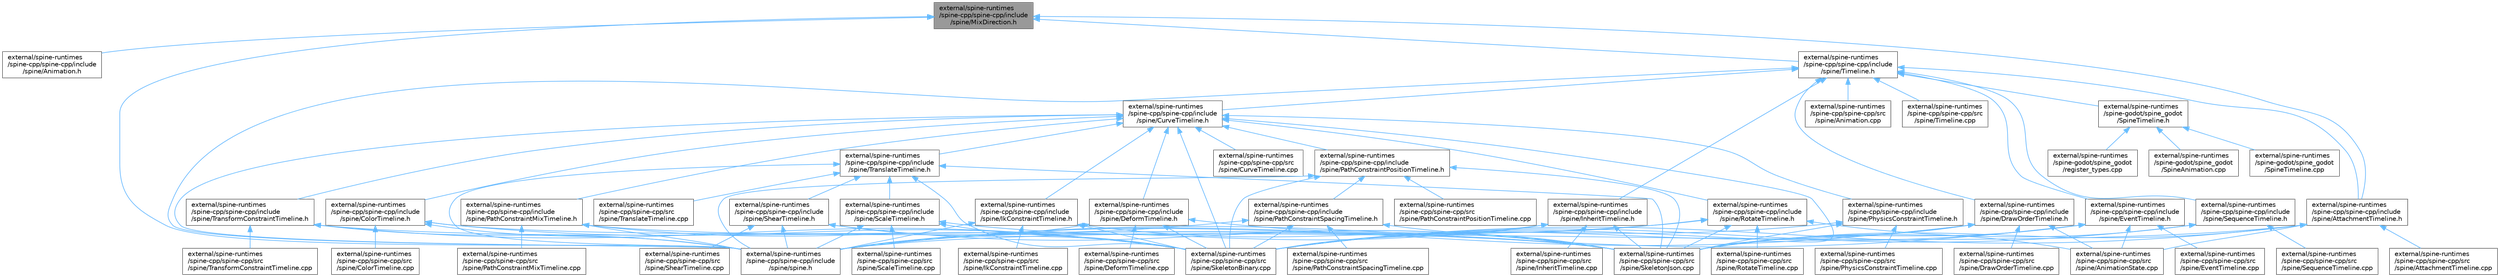 digraph "external/spine-runtimes/spine-cpp/spine-cpp/include/spine/MixDirection.h"
{
 // LATEX_PDF_SIZE
  bgcolor="transparent";
  edge [fontname=Helvetica,fontsize=10,labelfontname=Helvetica,labelfontsize=10];
  node [fontname=Helvetica,fontsize=10,shape=box,height=0.2,width=0.4];
  Node1 [id="Node000001",label="external/spine-runtimes\l/spine-cpp/spine-cpp/include\l/spine/MixDirection.h",height=0.2,width=0.4,color="gray40", fillcolor="grey60", style="filled", fontcolor="black",tooltip=" "];
  Node1 -> Node2 [id="edge1_Node000001_Node000002",dir="back",color="steelblue1",style="solid",tooltip=" "];
  Node2 [id="Node000002",label="external/spine-runtimes\l/spine-cpp/spine-cpp/include\l/spine/Animation.h",height=0.2,width=0.4,color="grey40", fillcolor="white", style="filled",URL="$p_2spine-cpp_2include_2spine_2_animation_8h.html",tooltip=" "];
  Node1 -> Node3 [id="edge2_Node000001_Node000003",dir="back",color="steelblue1",style="solid",tooltip=" "];
  Node3 [id="Node000003",label="external/spine-runtimes\l/spine-cpp/spine-cpp/include\l/spine/AttachmentTimeline.h",height=0.2,width=0.4,color="grey40", fillcolor="white", style="filled",URL="$_attachment_timeline_8h.html",tooltip=" "];
  Node3 -> Node4 [id="edge3_Node000003_Node000004",dir="back",color="steelblue1",style="solid",tooltip=" "];
  Node4 [id="Node000004",label="external/spine-runtimes\l/spine-cpp/spine-cpp/include\l/spine/spine.h",height=0.2,width=0.4,color="grey40", fillcolor="white", style="filled",URL="$p_2spine-cpp_2include_2spine_2spine_8h.html",tooltip=" "];
  Node3 -> Node5 [id="edge4_Node000003_Node000005",dir="back",color="steelblue1",style="solid",tooltip=" "];
  Node5 [id="Node000005",label="external/spine-runtimes\l/spine-cpp/spine-cpp/src\l/spine/AnimationState.cpp",height=0.2,width=0.4,color="grey40", fillcolor="white", style="filled",URL="$_animation_state_8cpp.html",tooltip=" "];
  Node3 -> Node6 [id="edge5_Node000003_Node000006",dir="back",color="steelblue1",style="solid",tooltip=" "];
  Node6 [id="Node000006",label="external/spine-runtimes\l/spine-cpp/spine-cpp/src\l/spine/AttachmentTimeline.cpp",height=0.2,width=0.4,color="grey40", fillcolor="white", style="filled",URL="$_attachment_timeline_8cpp.html",tooltip=" "];
  Node3 -> Node7 [id="edge6_Node000003_Node000007",dir="back",color="steelblue1",style="solid",tooltip=" "];
  Node7 [id="Node000007",label="external/spine-runtimes\l/spine-cpp/spine-cpp/src\l/spine/SkeletonBinary.cpp",height=0.2,width=0.4,color="grey40", fillcolor="white", style="filled",URL="$_skeleton_binary_8cpp.html",tooltip=" "];
  Node3 -> Node8 [id="edge7_Node000003_Node000008",dir="back",color="steelblue1",style="solid",tooltip=" "];
  Node8 [id="Node000008",label="external/spine-runtimes\l/spine-cpp/spine-cpp/src\l/spine/SkeletonJson.cpp",height=0.2,width=0.4,color="grey40", fillcolor="white", style="filled",URL="$_skeleton_json_8cpp.html",tooltip=" "];
  Node1 -> Node9 [id="edge8_Node000001_Node000009",dir="back",color="steelblue1",style="solid",tooltip=" "];
  Node9 [id="Node000009",label="external/spine-runtimes\l/spine-cpp/spine-cpp/include\l/spine/Timeline.h",height=0.2,width=0.4,color="grey40", fillcolor="white", style="filled",URL="$_timeline_8h.html",tooltip=" "];
  Node9 -> Node3 [id="edge9_Node000009_Node000003",dir="back",color="steelblue1",style="solid",tooltip=" "];
  Node9 -> Node10 [id="edge10_Node000009_Node000010",dir="back",color="steelblue1",style="solid",tooltip=" "];
  Node10 [id="Node000010",label="external/spine-runtimes\l/spine-cpp/spine-cpp/include\l/spine/CurveTimeline.h",height=0.2,width=0.4,color="grey40", fillcolor="white", style="filled",URL="$_curve_timeline_8h.html",tooltip=" "];
  Node10 -> Node11 [id="edge11_Node000010_Node000011",dir="back",color="steelblue1",style="solid",tooltip=" "];
  Node11 [id="Node000011",label="external/spine-runtimes\l/spine-cpp/spine-cpp/include\l/spine/ColorTimeline.h",height=0.2,width=0.4,color="grey40", fillcolor="white", style="filled",URL="$_color_timeline_8h.html",tooltip=" "];
  Node11 -> Node4 [id="edge12_Node000011_Node000004",dir="back",color="steelblue1",style="solid",tooltip=" "];
  Node11 -> Node12 [id="edge13_Node000011_Node000012",dir="back",color="steelblue1",style="solid",tooltip=" "];
  Node12 [id="Node000012",label="external/spine-runtimes\l/spine-cpp/spine-cpp/src\l/spine/ColorTimeline.cpp",height=0.2,width=0.4,color="grey40", fillcolor="white", style="filled",URL="$_color_timeline_8cpp.html",tooltip=" "];
  Node11 -> Node7 [id="edge14_Node000011_Node000007",dir="back",color="steelblue1",style="solid",tooltip=" "];
  Node11 -> Node8 [id="edge15_Node000011_Node000008",dir="back",color="steelblue1",style="solid",tooltip=" "];
  Node10 -> Node13 [id="edge16_Node000010_Node000013",dir="back",color="steelblue1",style="solid",tooltip=" "];
  Node13 [id="Node000013",label="external/spine-runtimes\l/spine-cpp/spine-cpp/include\l/spine/DeformTimeline.h",height=0.2,width=0.4,color="grey40", fillcolor="white", style="filled",URL="$_deform_timeline_8h.html",tooltip=" "];
  Node13 -> Node4 [id="edge17_Node000013_Node000004",dir="back",color="steelblue1",style="solid",tooltip=" "];
  Node13 -> Node14 [id="edge18_Node000013_Node000014",dir="back",color="steelblue1",style="solid",tooltip=" "];
  Node14 [id="Node000014",label="external/spine-runtimes\l/spine-cpp/spine-cpp/src\l/spine/DeformTimeline.cpp",height=0.2,width=0.4,color="grey40", fillcolor="white", style="filled",URL="$_deform_timeline_8cpp.html",tooltip=" "];
  Node13 -> Node7 [id="edge19_Node000013_Node000007",dir="back",color="steelblue1",style="solid",tooltip=" "];
  Node13 -> Node8 [id="edge20_Node000013_Node000008",dir="back",color="steelblue1",style="solid",tooltip=" "];
  Node10 -> Node15 [id="edge21_Node000010_Node000015",dir="back",color="steelblue1",style="solid",tooltip=" "];
  Node15 [id="Node000015",label="external/spine-runtimes\l/spine-cpp/spine-cpp/include\l/spine/IkConstraintTimeline.h",height=0.2,width=0.4,color="grey40", fillcolor="white", style="filled",URL="$_ik_constraint_timeline_8h.html",tooltip=" "];
  Node15 -> Node4 [id="edge22_Node000015_Node000004",dir="back",color="steelblue1",style="solid",tooltip=" "];
  Node15 -> Node16 [id="edge23_Node000015_Node000016",dir="back",color="steelblue1",style="solid",tooltip=" "];
  Node16 [id="Node000016",label="external/spine-runtimes\l/spine-cpp/spine-cpp/src\l/spine/IkConstraintTimeline.cpp",height=0.2,width=0.4,color="grey40", fillcolor="white", style="filled",URL="$_ik_constraint_timeline_8cpp.html",tooltip=" "];
  Node15 -> Node7 [id="edge24_Node000015_Node000007",dir="back",color="steelblue1",style="solid",tooltip=" "];
  Node15 -> Node8 [id="edge25_Node000015_Node000008",dir="back",color="steelblue1",style="solid",tooltip=" "];
  Node10 -> Node17 [id="edge26_Node000010_Node000017",dir="back",color="steelblue1",style="solid",tooltip=" "];
  Node17 [id="Node000017",label="external/spine-runtimes\l/spine-cpp/spine-cpp/include\l/spine/PathConstraintMixTimeline.h",height=0.2,width=0.4,color="grey40", fillcolor="white", style="filled",URL="$_path_constraint_mix_timeline_8h.html",tooltip=" "];
  Node17 -> Node4 [id="edge27_Node000017_Node000004",dir="back",color="steelblue1",style="solid",tooltip=" "];
  Node17 -> Node18 [id="edge28_Node000017_Node000018",dir="back",color="steelblue1",style="solid",tooltip=" "];
  Node18 [id="Node000018",label="external/spine-runtimes\l/spine-cpp/spine-cpp/src\l/spine/PathConstraintMixTimeline.cpp",height=0.2,width=0.4,color="grey40", fillcolor="white", style="filled",URL="$_path_constraint_mix_timeline_8cpp.html",tooltip=" "];
  Node17 -> Node7 [id="edge29_Node000017_Node000007",dir="back",color="steelblue1",style="solid",tooltip=" "];
  Node17 -> Node8 [id="edge30_Node000017_Node000008",dir="back",color="steelblue1",style="solid",tooltip=" "];
  Node10 -> Node19 [id="edge31_Node000010_Node000019",dir="back",color="steelblue1",style="solid",tooltip=" "];
  Node19 [id="Node000019",label="external/spine-runtimes\l/spine-cpp/spine-cpp/include\l/spine/PathConstraintPositionTimeline.h",height=0.2,width=0.4,color="grey40", fillcolor="white", style="filled",URL="$_path_constraint_position_timeline_8h.html",tooltip=" "];
  Node19 -> Node20 [id="edge32_Node000019_Node000020",dir="back",color="steelblue1",style="solid",tooltip=" "];
  Node20 [id="Node000020",label="external/spine-runtimes\l/spine-cpp/spine-cpp/include\l/spine/PathConstraintSpacingTimeline.h",height=0.2,width=0.4,color="grey40", fillcolor="white", style="filled",URL="$_path_constraint_spacing_timeline_8h.html",tooltip=" "];
  Node20 -> Node4 [id="edge33_Node000020_Node000004",dir="back",color="steelblue1",style="solid",tooltip=" "];
  Node20 -> Node21 [id="edge34_Node000020_Node000021",dir="back",color="steelblue1",style="solid",tooltip=" "];
  Node21 [id="Node000021",label="external/spine-runtimes\l/spine-cpp/spine-cpp/src\l/spine/PathConstraintSpacingTimeline.cpp",height=0.2,width=0.4,color="grey40", fillcolor="white", style="filled",URL="$_path_constraint_spacing_timeline_8cpp.html",tooltip=" "];
  Node20 -> Node7 [id="edge35_Node000020_Node000007",dir="back",color="steelblue1",style="solid",tooltip=" "];
  Node20 -> Node8 [id="edge36_Node000020_Node000008",dir="back",color="steelblue1",style="solid",tooltip=" "];
  Node19 -> Node4 [id="edge37_Node000019_Node000004",dir="back",color="steelblue1",style="solid",tooltip=" "];
  Node19 -> Node22 [id="edge38_Node000019_Node000022",dir="back",color="steelblue1",style="solid",tooltip=" "];
  Node22 [id="Node000022",label="external/spine-runtimes\l/spine-cpp/spine-cpp/src\l/spine/PathConstraintPositionTimeline.cpp",height=0.2,width=0.4,color="grey40", fillcolor="white", style="filled",URL="$_path_constraint_position_timeline_8cpp.html",tooltip=" "];
  Node19 -> Node7 [id="edge39_Node000019_Node000007",dir="back",color="steelblue1",style="solid",tooltip=" "];
  Node19 -> Node8 [id="edge40_Node000019_Node000008",dir="back",color="steelblue1",style="solid",tooltip=" "];
  Node10 -> Node23 [id="edge41_Node000010_Node000023",dir="back",color="steelblue1",style="solid",tooltip=" "];
  Node23 [id="Node000023",label="external/spine-runtimes\l/spine-cpp/spine-cpp/include\l/spine/PhysicsConstraintTimeline.h",height=0.2,width=0.4,color="grey40", fillcolor="white", style="filled",URL="$_physics_constraint_timeline_8h.html",tooltip=" "];
  Node23 -> Node24 [id="edge42_Node000023_Node000024",dir="back",color="steelblue1",style="solid",tooltip=" "];
  Node24 [id="Node000024",label="external/spine-runtimes\l/spine-cpp/spine-cpp/src\l/spine/PhysicsConstraintTimeline.cpp",height=0.2,width=0.4,color="grey40", fillcolor="white", style="filled",URL="$_physics_constraint_timeline_8cpp.html",tooltip=" "];
  Node23 -> Node7 [id="edge43_Node000023_Node000007",dir="back",color="steelblue1",style="solid",tooltip=" "];
  Node23 -> Node8 [id="edge44_Node000023_Node000008",dir="back",color="steelblue1",style="solid",tooltip=" "];
  Node10 -> Node25 [id="edge45_Node000010_Node000025",dir="back",color="steelblue1",style="solid",tooltip=" "];
  Node25 [id="Node000025",label="external/spine-runtimes\l/spine-cpp/spine-cpp/include\l/spine/RotateTimeline.h",height=0.2,width=0.4,color="grey40", fillcolor="white", style="filled",URL="$_rotate_timeline_8h.html",tooltip=" "];
  Node25 -> Node4 [id="edge46_Node000025_Node000004",dir="back",color="steelblue1",style="solid",tooltip=" "];
  Node25 -> Node5 [id="edge47_Node000025_Node000005",dir="back",color="steelblue1",style="solid",tooltip=" "];
  Node25 -> Node26 [id="edge48_Node000025_Node000026",dir="back",color="steelblue1",style="solid",tooltip=" "];
  Node26 [id="Node000026",label="external/spine-runtimes\l/spine-cpp/spine-cpp/src\l/spine/RotateTimeline.cpp",height=0.2,width=0.4,color="grey40", fillcolor="white", style="filled",URL="$_rotate_timeline_8cpp.html",tooltip=" "];
  Node25 -> Node7 [id="edge49_Node000025_Node000007",dir="back",color="steelblue1",style="solid",tooltip=" "];
  Node25 -> Node8 [id="edge50_Node000025_Node000008",dir="back",color="steelblue1",style="solid",tooltip=" "];
  Node10 -> Node27 [id="edge51_Node000010_Node000027",dir="back",color="steelblue1",style="solid",tooltip=" "];
  Node27 [id="Node000027",label="external/spine-runtimes\l/spine-cpp/spine-cpp/include\l/spine/TransformConstraintTimeline.h",height=0.2,width=0.4,color="grey40", fillcolor="white", style="filled",URL="$_transform_constraint_timeline_8h.html",tooltip=" "];
  Node27 -> Node4 [id="edge52_Node000027_Node000004",dir="back",color="steelblue1",style="solid",tooltip=" "];
  Node27 -> Node7 [id="edge53_Node000027_Node000007",dir="back",color="steelblue1",style="solid",tooltip=" "];
  Node27 -> Node8 [id="edge54_Node000027_Node000008",dir="back",color="steelblue1",style="solid",tooltip=" "];
  Node27 -> Node28 [id="edge55_Node000027_Node000028",dir="back",color="steelblue1",style="solid",tooltip=" "];
  Node28 [id="Node000028",label="external/spine-runtimes\l/spine-cpp/spine-cpp/src\l/spine/TransformConstraintTimeline.cpp",height=0.2,width=0.4,color="grey40", fillcolor="white", style="filled",URL="$_transform_constraint_timeline_8cpp.html",tooltip=" "];
  Node10 -> Node29 [id="edge56_Node000010_Node000029",dir="back",color="steelblue1",style="solid",tooltip=" "];
  Node29 [id="Node000029",label="external/spine-runtimes\l/spine-cpp/spine-cpp/include\l/spine/TranslateTimeline.h",height=0.2,width=0.4,color="grey40", fillcolor="white", style="filled",URL="$_translate_timeline_8h.html",tooltip=" "];
  Node29 -> Node30 [id="edge57_Node000029_Node000030",dir="back",color="steelblue1",style="solid",tooltip=" "];
  Node30 [id="Node000030",label="external/spine-runtimes\l/spine-cpp/spine-cpp/include\l/spine/ScaleTimeline.h",height=0.2,width=0.4,color="grey40", fillcolor="white", style="filled",URL="$_scale_timeline_8h.html",tooltip=" "];
  Node30 -> Node4 [id="edge58_Node000030_Node000004",dir="back",color="steelblue1",style="solid",tooltip=" "];
  Node30 -> Node31 [id="edge59_Node000030_Node000031",dir="back",color="steelblue1",style="solid",tooltip=" "];
  Node31 [id="Node000031",label="external/spine-runtimes\l/spine-cpp/spine-cpp/src\l/spine/ScaleTimeline.cpp",height=0.2,width=0.4,color="grey40", fillcolor="white", style="filled",URL="$_scale_timeline_8cpp.html",tooltip=" "];
  Node30 -> Node7 [id="edge60_Node000030_Node000007",dir="back",color="steelblue1",style="solid",tooltip=" "];
  Node30 -> Node8 [id="edge61_Node000030_Node000008",dir="back",color="steelblue1",style="solid",tooltip=" "];
  Node29 -> Node32 [id="edge62_Node000029_Node000032",dir="back",color="steelblue1",style="solid",tooltip=" "];
  Node32 [id="Node000032",label="external/spine-runtimes\l/spine-cpp/spine-cpp/include\l/spine/ShearTimeline.h",height=0.2,width=0.4,color="grey40", fillcolor="white", style="filled",URL="$_shear_timeline_8h.html",tooltip=" "];
  Node32 -> Node4 [id="edge63_Node000032_Node000004",dir="back",color="steelblue1",style="solid",tooltip=" "];
  Node32 -> Node33 [id="edge64_Node000032_Node000033",dir="back",color="steelblue1",style="solid",tooltip=" "];
  Node33 [id="Node000033",label="external/spine-runtimes\l/spine-cpp/spine-cpp/src\l/spine/ShearTimeline.cpp",height=0.2,width=0.4,color="grey40", fillcolor="white", style="filled",URL="$_shear_timeline_8cpp.html",tooltip=" "];
  Node32 -> Node7 [id="edge65_Node000032_Node000007",dir="back",color="steelblue1",style="solid",tooltip=" "];
  Node32 -> Node8 [id="edge66_Node000032_Node000008",dir="back",color="steelblue1",style="solid",tooltip=" "];
  Node29 -> Node4 [id="edge67_Node000029_Node000004",dir="back",color="steelblue1",style="solid",tooltip=" "];
  Node29 -> Node7 [id="edge68_Node000029_Node000007",dir="back",color="steelblue1",style="solid",tooltip=" "];
  Node29 -> Node8 [id="edge69_Node000029_Node000008",dir="back",color="steelblue1",style="solid",tooltip=" "];
  Node29 -> Node34 [id="edge70_Node000029_Node000034",dir="back",color="steelblue1",style="solid",tooltip=" "];
  Node34 [id="Node000034",label="external/spine-runtimes\l/spine-cpp/spine-cpp/src\l/spine/TranslateTimeline.cpp",height=0.2,width=0.4,color="grey40", fillcolor="white", style="filled",URL="$_translate_timeline_8cpp.html",tooltip=" "];
  Node10 -> Node4 [id="edge71_Node000010_Node000004",dir="back",color="steelblue1",style="solid",tooltip=" "];
  Node10 -> Node35 [id="edge72_Node000010_Node000035",dir="back",color="steelblue1",style="solid",tooltip=" "];
  Node35 [id="Node000035",label="external/spine-runtimes\l/spine-cpp/spine-cpp/src\l/spine/CurveTimeline.cpp",height=0.2,width=0.4,color="grey40", fillcolor="white", style="filled",URL="$_curve_timeline_8cpp.html",tooltip=" "];
  Node10 -> Node7 [id="edge73_Node000010_Node000007",dir="back",color="steelblue1",style="solid",tooltip=" "];
  Node10 -> Node8 [id="edge74_Node000010_Node000008",dir="back",color="steelblue1",style="solid",tooltip=" "];
  Node9 -> Node36 [id="edge75_Node000009_Node000036",dir="back",color="steelblue1",style="solid",tooltip=" "];
  Node36 [id="Node000036",label="external/spine-runtimes\l/spine-cpp/spine-cpp/include\l/spine/DrawOrderTimeline.h",height=0.2,width=0.4,color="grey40", fillcolor="white", style="filled",URL="$_draw_order_timeline_8h.html",tooltip=" "];
  Node36 -> Node4 [id="edge76_Node000036_Node000004",dir="back",color="steelblue1",style="solid",tooltip=" "];
  Node36 -> Node5 [id="edge77_Node000036_Node000005",dir="back",color="steelblue1",style="solid",tooltip=" "];
  Node36 -> Node37 [id="edge78_Node000036_Node000037",dir="back",color="steelblue1",style="solid",tooltip=" "];
  Node37 [id="Node000037",label="external/spine-runtimes\l/spine-cpp/spine-cpp/src\l/spine/DrawOrderTimeline.cpp",height=0.2,width=0.4,color="grey40", fillcolor="white", style="filled",URL="$_draw_order_timeline_8cpp.html",tooltip=" "];
  Node36 -> Node7 [id="edge79_Node000036_Node000007",dir="back",color="steelblue1",style="solid",tooltip=" "];
  Node36 -> Node8 [id="edge80_Node000036_Node000008",dir="back",color="steelblue1",style="solid",tooltip=" "];
  Node9 -> Node38 [id="edge81_Node000009_Node000038",dir="back",color="steelblue1",style="solid",tooltip=" "];
  Node38 [id="Node000038",label="external/spine-runtimes\l/spine-cpp/spine-cpp/include\l/spine/EventTimeline.h",height=0.2,width=0.4,color="grey40", fillcolor="white", style="filled",URL="$_event_timeline_8h.html",tooltip=" "];
  Node38 -> Node4 [id="edge82_Node000038_Node000004",dir="back",color="steelblue1",style="solid",tooltip=" "];
  Node38 -> Node5 [id="edge83_Node000038_Node000005",dir="back",color="steelblue1",style="solid",tooltip=" "];
  Node38 -> Node39 [id="edge84_Node000038_Node000039",dir="back",color="steelblue1",style="solid",tooltip=" "];
  Node39 [id="Node000039",label="external/spine-runtimes\l/spine-cpp/spine-cpp/src\l/spine/EventTimeline.cpp",height=0.2,width=0.4,color="grey40", fillcolor="white", style="filled",URL="$_event_timeline_8cpp.html",tooltip=" "];
  Node38 -> Node7 [id="edge85_Node000038_Node000007",dir="back",color="steelblue1",style="solid",tooltip=" "];
  Node38 -> Node8 [id="edge86_Node000038_Node000008",dir="back",color="steelblue1",style="solid",tooltip=" "];
  Node9 -> Node40 [id="edge87_Node000009_Node000040",dir="back",color="steelblue1",style="solid",tooltip=" "];
  Node40 [id="Node000040",label="external/spine-runtimes\l/spine-cpp/spine-cpp/include\l/spine/InheritTimeline.h",height=0.2,width=0.4,color="grey40", fillcolor="white", style="filled",URL="$_inherit_timeline_8h.html",tooltip=" "];
  Node40 -> Node4 [id="edge88_Node000040_Node000004",dir="back",color="steelblue1",style="solid",tooltip=" "];
  Node40 -> Node41 [id="edge89_Node000040_Node000041",dir="back",color="steelblue1",style="solid",tooltip=" "];
  Node41 [id="Node000041",label="external/spine-runtimes\l/spine-cpp/spine-cpp/src\l/spine/InheritTimeline.cpp",height=0.2,width=0.4,color="grey40", fillcolor="white", style="filled",URL="$_inherit_timeline_8cpp.html",tooltip=" "];
  Node40 -> Node7 [id="edge90_Node000040_Node000007",dir="back",color="steelblue1",style="solid",tooltip=" "];
  Node40 -> Node8 [id="edge91_Node000040_Node000008",dir="back",color="steelblue1",style="solid",tooltip=" "];
  Node9 -> Node42 [id="edge92_Node000009_Node000042",dir="back",color="steelblue1",style="solid",tooltip=" "];
  Node42 [id="Node000042",label="external/spine-runtimes\l/spine-cpp/spine-cpp/include\l/spine/SequenceTimeline.h",height=0.2,width=0.4,color="grey40", fillcolor="white", style="filled",URL="$_sequence_timeline_8h.html",tooltip=" "];
  Node42 -> Node43 [id="edge93_Node000042_Node000043",dir="back",color="steelblue1",style="solid",tooltip=" "];
  Node43 [id="Node000043",label="external/spine-runtimes\l/spine-cpp/spine-cpp/src\l/spine/SequenceTimeline.cpp",height=0.2,width=0.4,color="grey40", fillcolor="white", style="filled",URL="$_sequence_timeline_8cpp.html",tooltip=" "];
  Node42 -> Node7 [id="edge94_Node000042_Node000007",dir="back",color="steelblue1",style="solid",tooltip=" "];
  Node42 -> Node8 [id="edge95_Node000042_Node000008",dir="back",color="steelblue1",style="solid",tooltip=" "];
  Node9 -> Node4 [id="edge96_Node000009_Node000004",dir="back",color="steelblue1",style="solid",tooltip=" "];
  Node9 -> Node44 [id="edge97_Node000009_Node000044",dir="back",color="steelblue1",style="solid",tooltip=" "];
  Node44 [id="Node000044",label="external/spine-runtimes\l/spine-cpp/spine-cpp/src\l/spine/Animation.cpp",height=0.2,width=0.4,color="grey40", fillcolor="white", style="filled",URL="$_animation_8cpp.html",tooltip=" "];
  Node9 -> Node45 [id="edge98_Node000009_Node000045",dir="back",color="steelblue1",style="solid",tooltip=" "];
  Node45 [id="Node000045",label="external/spine-runtimes\l/spine-cpp/spine-cpp/src\l/spine/Timeline.cpp",height=0.2,width=0.4,color="grey40", fillcolor="white", style="filled",URL="$_timeline_8cpp.html",tooltip=" "];
  Node9 -> Node46 [id="edge99_Node000009_Node000046",dir="back",color="steelblue1",style="solid",tooltip=" "];
  Node46 [id="Node000046",label="external/spine-runtimes\l/spine-godot/spine_godot\l/SpineTimeline.h",height=0.2,width=0.4,color="grey40", fillcolor="white", style="filled",URL="$_spine_timeline_8h.html",tooltip=" "];
  Node46 -> Node47 [id="edge100_Node000046_Node000047",dir="back",color="steelblue1",style="solid",tooltip=" "];
  Node47 [id="Node000047",label="external/spine-runtimes\l/spine-godot/spine_godot\l/SpineAnimation.cpp",height=0.2,width=0.4,color="grey40", fillcolor="white", style="filled",URL="$_spine_animation_8cpp.html",tooltip=" "];
  Node46 -> Node48 [id="edge101_Node000046_Node000048",dir="back",color="steelblue1",style="solid",tooltip=" "];
  Node48 [id="Node000048",label="external/spine-runtimes\l/spine-godot/spine_godot\l/SpineTimeline.cpp",height=0.2,width=0.4,color="grey40", fillcolor="white", style="filled",URL="$_spine_timeline_8cpp.html",tooltip=" "];
  Node46 -> Node49 [id="edge102_Node000046_Node000049",dir="back",color="steelblue1",style="solid",tooltip=" "];
  Node49 [id="Node000049",label="external/spine-runtimes\l/spine-godot/spine_godot\l/register_types.cpp",height=0.2,width=0.4,color="grey40", fillcolor="white", style="filled",URL="$register__types_8cpp.html",tooltip=" "];
  Node1 -> Node4 [id="edge103_Node000001_Node000004",dir="back",color="steelblue1",style="solid",tooltip=" "];
}
